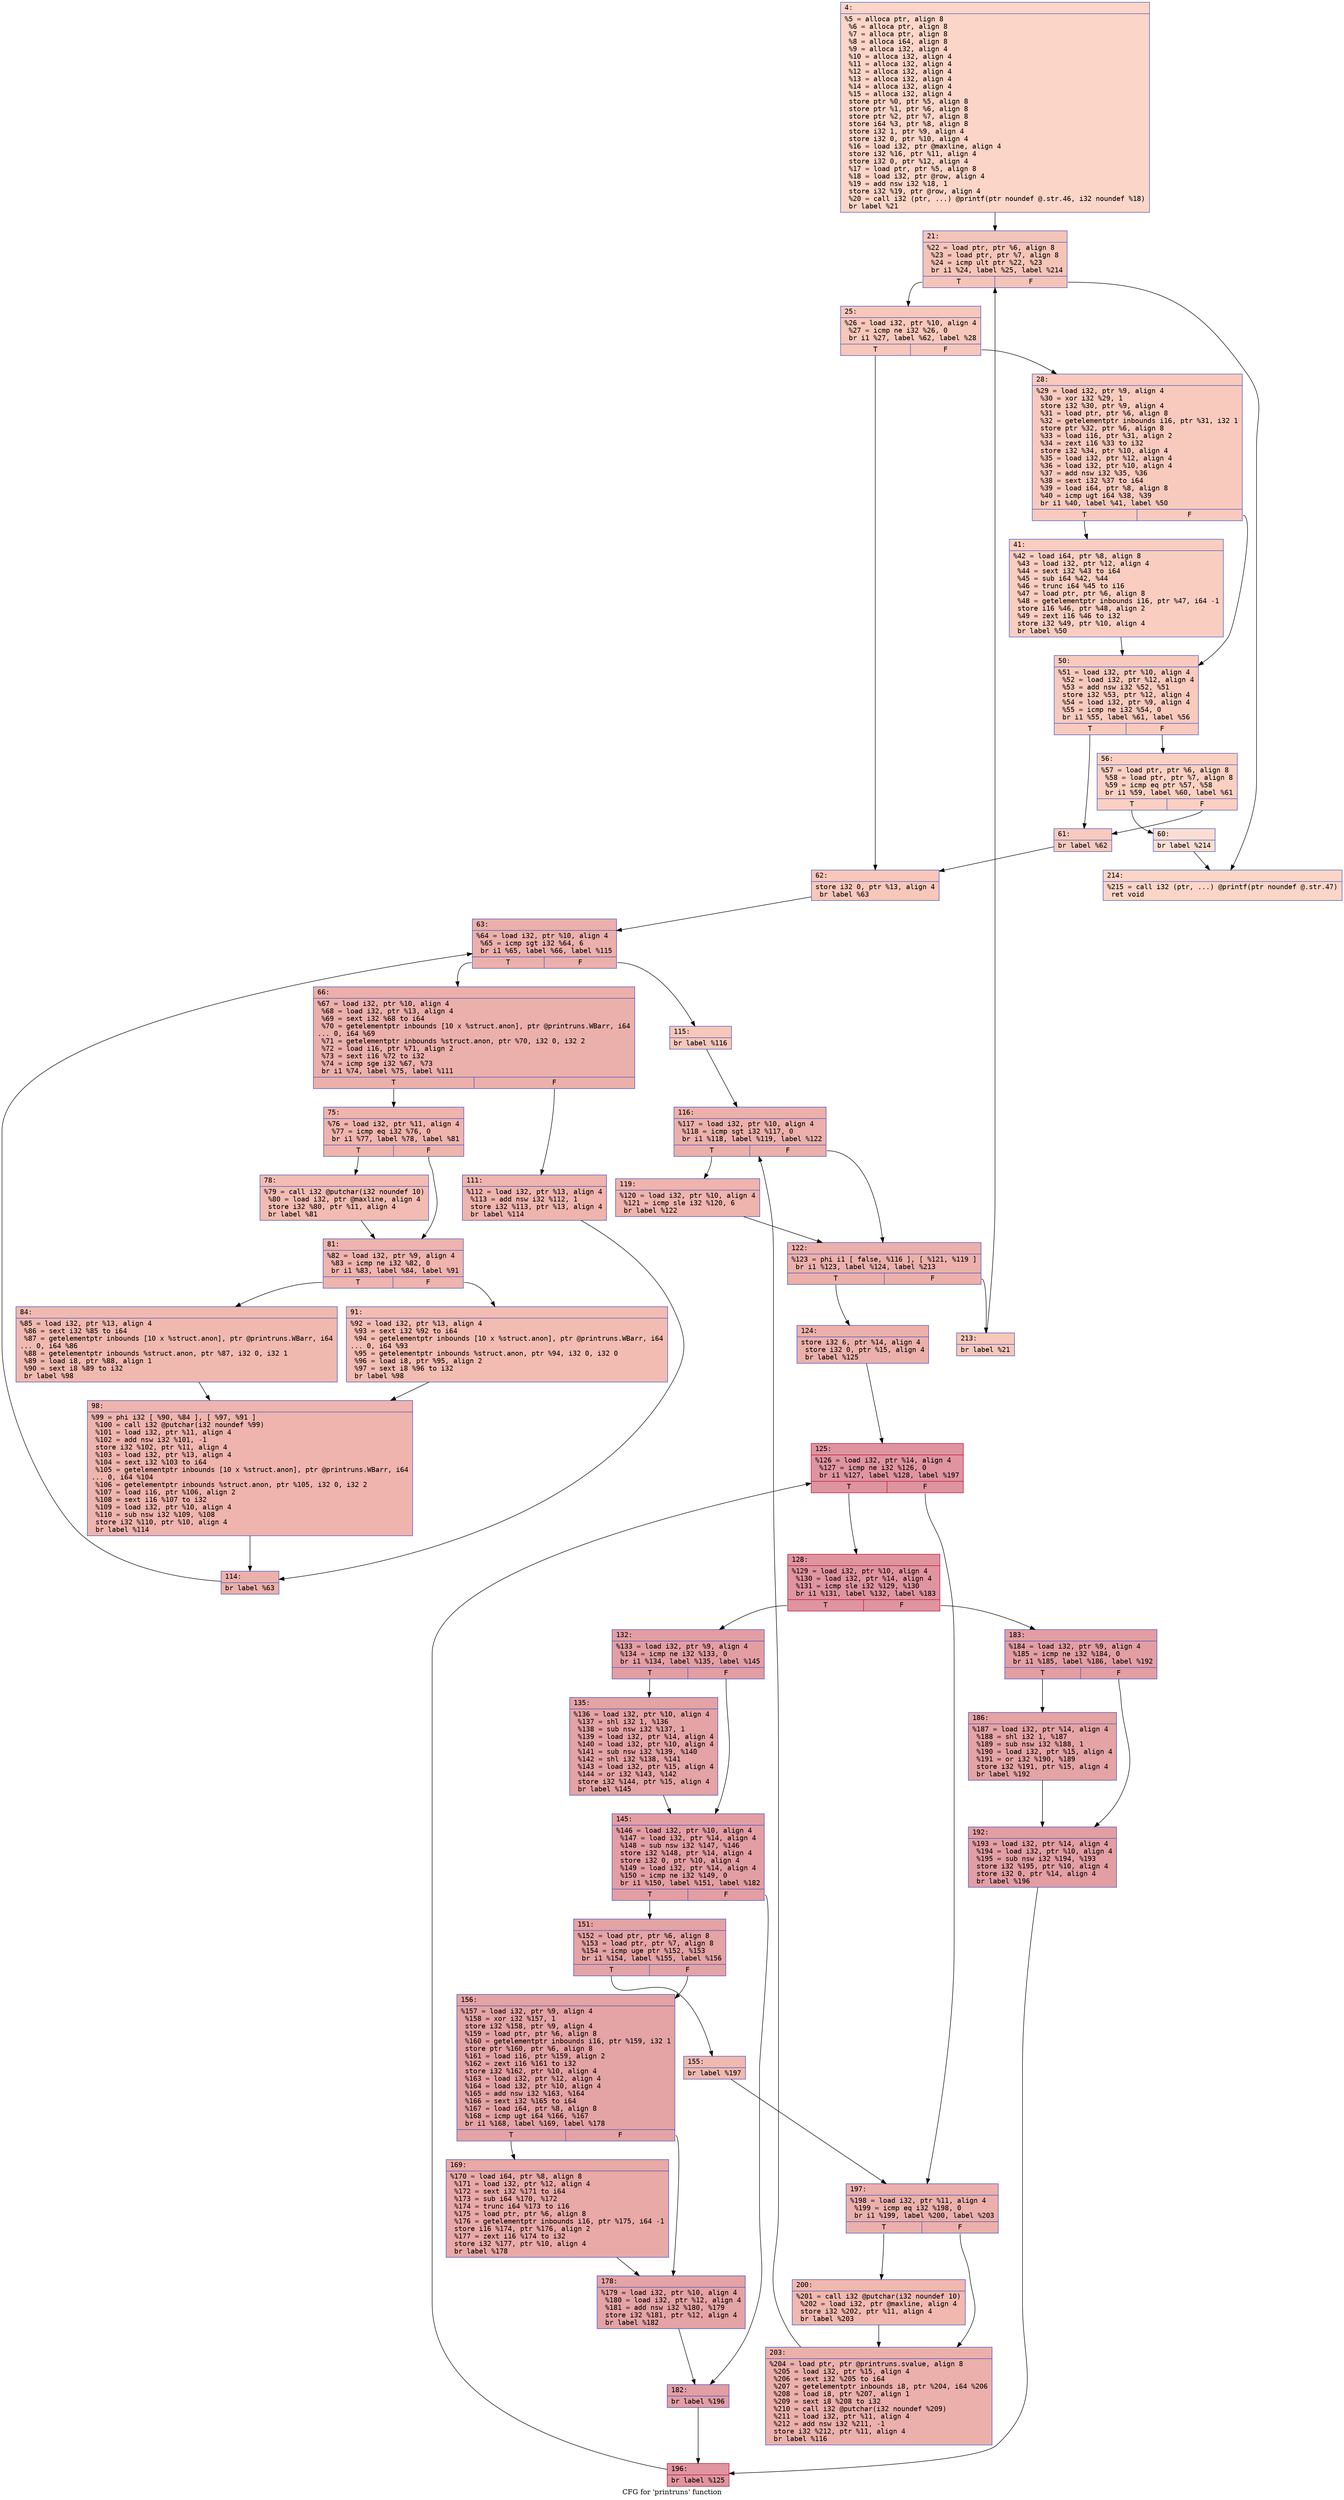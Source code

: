 digraph "CFG for 'printruns' function" {
	label="CFG for 'printruns' function";

	Node0x600000e26bc0 [shape=record,color="#3d50c3ff", style=filled, fillcolor="#f5a08170" fontname="Courier",label="{4:\l|  %5 = alloca ptr, align 8\l  %6 = alloca ptr, align 8\l  %7 = alloca ptr, align 8\l  %8 = alloca i64, align 8\l  %9 = alloca i32, align 4\l  %10 = alloca i32, align 4\l  %11 = alloca i32, align 4\l  %12 = alloca i32, align 4\l  %13 = alloca i32, align 4\l  %14 = alloca i32, align 4\l  %15 = alloca i32, align 4\l  store ptr %0, ptr %5, align 8\l  store ptr %1, ptr %6, align 8\l  store ptr %2, ptr %7, align 8\l  store i64 %3, ptr %8, align 8\l  store i32 1, ptr %9, align 4\l  store i32 0, ptr %10, align 4\l  %16 = load i32, ptr @maxline, align 4\l  store i32 %16, ptr %11, align 4\l  store i32 0, ptr %12, align 4\l  %17 = load ptr, ptr %5, align 8\l  %18 = load i32, ptr @row, align 4\l  %19 = add nsw i32 %18, 1\l  store i32 %19, ptr @row, align 4\l  %20 = call i32 (ptr, ...) @printf(ptr noundef @.str.46, i32 noundef %18)\l  br label %21\l}"];
	Node0x600000e26bc0 -> Node0x600000e26c10[tooltip="4 -> 21\nProbability 100.00%" ];
	Node0x600000e26c10 [shape=record,color="#3d50c3ff", style=filled, fillcolor="#e97a5f70" fontname="Courier",label="{21:\l|  %22 = load ptr, ptr %6, align 8\l  %23 = load ptr, ptr %7, align 8\l  %24 = icmp ult ptr %22, %23\l  br i1 %24, label %25, label %214\l|{<s0>T|<s1>F}}"];
	Node0x600000e26c10:s0 -> Node0x600000e26c60[tooltip="21 -> 25\nProbability 96.88%" ];
	Node0x600000e26c10:s1 -> Node0x600000e27980[tooltip="21 -> 214\nProbability 3.12%" ];
	Node0x600000e26c60 [shape=record,color="#3d50c3ff", style=filled, fillcolor="#ec7f6370" fontname="Courier",label="{25:\l|  %26 = load i32, ptr %10, align 4\l  %27 = icmp ne i32 %26, 0\l  br i1 %27, label %62, label %28\l|{<s0>T|<s1>F}}"];
	Node0x600000e26c60:s0 -> Node0x600000e26e90[tooltip="25 -> 62\nProbability 62.50%" ];
	Node0x600000e26c60:s1 -> Node0x600000e26cb0[tooltip="25 -> 28\nProbability 37.50%" ];
	Node0x600000e26cb0 [shape=record,color="#3d50c3ff", style=filled, fillcolor="#ef886b70" fontname="Courier",label="{28:\l|  %29 = load i32, ptr %9, align 4\l  %30 = xor i32 %29, 1\l  store i32 %30, ptr %9, align 4\l  %31 = load ptr, ptr %6, align 8\l  %32 = getelementptr inbounds i16, ptr %31, i32 1\l  store ptr %32, ptr %6, align 8\l  %33 = load i16, ptr %31, align 2\l  %34 = zext i16 %33 to i32\l  store i32 %34, ptr %10, align 4\l  %35 = load i32, ptr %12, align 4\l  %36 = load i32, ptr %10, align 4\l  %37 = add nsw i32 %35, %36\l  %38 = sext i32 %37 to i64\l  %39 = load i64, ptr %8, align 8\l  %40 = icmp ugt i64 %38, %39\l  br i1 %40, label %41, label %50\l|{<s0>T|<s1>F}}"];
	Node0x600000e26cb0:s0 -> Node0x600000e26d00[tooltip="28 -> 41\nProbability 50.00%" ];
	Node0x600000e26cb0:s1 -> Node0x600000e26d50[tooltip="28 -> 50\nProbability 50.00%" ];
	Node0x600000e26d00 [shape=record,color="#3d50c3ff", style=filled, fillcolor="#f2907270" fontname="Courier",label="{41:\l|  %42 = load i64, ptr %8, align 8\l  %43 = load i32, ptr %12, align 4\l  %44 = sext i32 %43 to i64\l  %45 = sub i64 %42, %44\l  %46 = trunc i64 %45 to i16\l  %47 = load ptr, ptr %6, align 8\l  %48 = getelementptr inbounds i16, ptr %47, i64 -1\l  store i16 %46, ptr %48, align 2\l  %49 = zext i16 %46 to i32\l  store i32 %49, ptr %10, align 4\l  br label %50\l}"];
	Node0x600000e26d00 -> Node0x600000e26d50[tooltip="41 -> 50\nProbability 100.00%" ];
	Node0x600000e26d50 [shape=record,color="#3d50c3ff", style=filled, fillcolor="#ef886b70" fontname="Courier",label="{50:\l|  %51 = load i32, ptr %10, align 4\l  %52 = load i32, ptr %12, align 4\l  %53 = add nsw i32 %52, %51\l  store i32 %53, ptr %12, align 4\l  %54 = load i32, ptr %9, align 4\l  %55 = icmp ne i32 %54, 0\l  br i1 %55, label %61, label %56\l|{<s0>T|<s1>F}}"];
	Node0x600000e26d50:s0 -> Node0x600000e26e40[tooltip="50 -> 61\nProbability 62.50%" ];
	Node0x600000e26d50:s1 -> Node0x600000e26da0[tooltip="50 -> 56\nProbability 37.50%" ];
	Node0x600000e26da0 [shape=record,color="#3d50c3ff", style=filled, fillcolor="#f3947570" fontname="Courier",label="{56:\l|  %57 = load ptr, ptr %6, align 8\l  %58 = load ptr, ptr %7, align 8\l  %59 = icmp eq ptr %57, %58\l  br i1 %59, label %60, label %61\l|{<s0>T|<s1>F}}"];
	Node0x600000e26da0:s0 -> Node0x600000e26df0[tooltip="56 -> 60\nProbability 3.12%" ];
	Node0x600000e26da0:s1 -> Node0x600000e26e40[tooltip="56 -> 61\nProbability 96.88%" ];
	Node0x600000e26df0 [shape=record,color="#3d50c3ff", style=filled, fillcolor="#f7b59970" fontname="Courier",label="{60:\l|  br label %214\l}"];
	Node0x600000e26df0 -> Node0x600000e27980[tooltip="60 -> 214\nProbability 100.00%" ];
	Node0x600000e26e40 [shape=record,color="#3d50c3ff", style=filled, fillcolor="#ef886b70" fontname="Courier",label="{61:\l|  br label %62\l}"];
	Node0x600000e26e40 -> Node0x600000e26e90[tooltip="61 -> 62\nProbability 100.00%" ];
	Node0x600000e26e90 [shape=record,color="#3d50c3ff", style=filled, fillcolor="#ec7f6370" fontname="Courier",label="{62:\l|  store i32 0, ptr %13, align 4\l  br label %63\l}"];
	Node0x600000e26e90 -> Node0x600000e26ee0[tooltip="62 -> 63\nProbability 100.00%" ];
	Node0x600000e26ee0 [shape=record,color="#3d50c3ff", style=filled, fillcolor="#d24b4070" fontname="Courier",label="{63:\l|  %64 = load i32, ptr %10, align 4\l  %65 = icmp sgt i32 %64, 6\l  br i1 %65, label %66, label %115\l|{<s0>T|<s1>F}}"];
	Node0x600000e26ee0:s0 -> Node0x600000e26f30[tooltip="63 -> 66\nProbability 96.88%" ];
	Node0x600000e26ee0:s1 -> Node0x600000e27200[tooltip="63 -> 115\nProbability 3.12%" ];
	Node0x600000e26f30 [shape=record,color="#3d50c3ff", style=filled, fillcolor="#d24b4070" fontname="Courier",label="{66:\l|  %67 = load i32, ptr %10, align 4\l  %68 = load i32, ptr %13, align 4\l  %69 = sext i32 %68 to i64\l  %70 = getelementptr inbounds [10 x %struct.anon], ptr @printruns.WBarr, i64\l... 0, i64 %69\l  %71 = getelementptr inbounds %struct.anon, ptr %70, i32 0, i32 2\l  %72 = load i16, ptr %71, align 2\l  %73 = sext i16 %72 to i32\l  %74 = icmp sge i32 %67, %73\l  br i1 %74, label %75, label %111\l|{<s0>T|<s1>F}}"];
	Node0x600000e26f30:s0 -> Node0x600000e26f80[tooltip="66 -> 75\nProbability 50.00%" ];
	Node0x600000e26f30:s1 -> Node0x600000e27160[tooltip="66 -> 111\nProbability 50.00%" ];
	Node0x600000e26f80 [shape=record,color="#3d50c3ff", style=filled, fillcolor="#d8564670" fontname="Courier",label="{75:\l|  %76 = load i32, ptr %11, align 4\l  %77 = icmp eq i32 %76, 0\l  br i1 %77, label %78, label %81\l|{<s0>T|<s1>F}}"];
	Node0x600000e26f80:s0 -> Node0x600000e26fd0[tooltip="75 -> 78\nProbability 37.50%" ];
	Node0x600000e26f80:s1 -> Node0x600000e27020[tooltip="75 -> 81\nProbability 62.50%" ];
	Node0x600000e26fd0 [shape=record,color="#3d50c3ff", style=filled, fillcolor="#e1675170" fontname="Courier",label="{78:\l|  %79 = call i32 @putchar(i32 noundef 10)\l  %80 = load i32, ptr @maxline, align 4\l  store i32 %80, ptr %11, align 4\l  br label %81\l}"];
	Node0x600000e26fd0 -> Node0x600000e27020[tooltip="78 -> 81\nProbability 100.00%" ];
	Node0x600000e27020 [shape=record,color="#3d50c3ff", style=filled, fillcolor="#d8564670" fontname="Courier",label="{81:\l|  %82 = load i32, ptr %9, align 4\l  %83 = icmp ne i32 %82, 0\l  br i1 %83, label %84, label %91\l|{<s0>T|<s1>F}}"];
	Node0x600000e27020:s0 -> Node0x600000e27070[tooltip="81 -> 84\nProbability 62.50%" ];
	Node0x600000e27020:s1 -> Node0x600000e270c0[tooltip="81 -> 91\nProbability 37.50%" ];
	Node0x600000e27070 [shape=record,color="#3d50c3ff", style=filled, fillcolor="#de614d70" fontname="Courier",label="{84:\l|  %85 = load i32, ptr %13, align 4\l  %86 = sext i32 %85 to i64\l  %87 = getelementptr inbounds [10 x %struct.anon], ptr @printruns.WBarr, i64\l... 0, i64 %86\l  %88 = getelementptr inbounds %struct.anon, ptr %87, i32 0, i32 1\l  %89 = load i8, ptr %88, align 1\l  %90 = sext i8 %89 to i32\l  br label %98\l}"];
	Node0x600000e27070 -> Node0x600000e27110[tooltip="84 -> 98\nProbability 100.00%" ];
	Node0x600000e270c0 [shape=record,color="#3d50c3ff", style=filled, fillcolor="#e1675170" fontname="Courier",label="{91:\l|  %92 = load i32, ptr %13, align 4\l  %93 = sext i32 %92 to i64\l  %94 = getelementptr inbounds [10 x %struct.anon], ptr @printruns.WBarr, i64\l... 0, i64 %93\l  %95 = getelementptr inbounds %struct.anon, ptr %94, i32 0, i32 0\l  %96 = load i8, ptr %95, align 2\l  %97 = sext i8 %96 to i32\l  br label %98\l}"];
	Node0x600000e270c0 -> Node0x600000e27110[tooltip="91 -> 98\nProbability 100.00%" ];
	Node0x600000e27110 [shape=record,color="#3d50c3ff", style=filled, fillcolor="#d8564670" fontname="Courier",label="{98:\l|  %99 = phi i32 [ %90, %84 ], [ %97, %91 ]\l  %100 = call i32 @putchar(i32 noundef %99)\l  %101 = load i32, ptr %11, align 4\l  %102 = add nsw i32 %101, -1\l  store i32 %102, ptr %11, align 4\l  %103 = load i32, ptr %13, align 4\l  %104 = sext i32 %103 to i64\l  %105 = getelementptr inbounds [10 x %struct.anon], ptr @printruns.WBarr, i64\l... 0, i64 %104\l  %106 = getelementptr inbounds %struct.anon, ptr %105, i32 0, i32 2\l  %107 = load i16, ptr %106, align 2\l  %108 = sext i16 %107 to i32\l  %109 = load i32, ptr %10, align 4\l  %110 = sub nsw i32 %109, %108\l  store i32 %110, ptr %10, align 4\l  br label %114\l}"];
	Node0x600000e27110 -> Node0x600000e271b0[tooltip="98 -> 114\nProbability 100.00%" ];
	Node0x600000e27160 [shape=record,color="#3d50c3ff", style=filled, fillcolor="#d8564670" fontname="Courier",label="{111:\l|  %112 = load i32, ptr %13, align 4\l  %113 = add nsw i32 %112, 1\l  store i32 %113, ptr %13, align 4\l  br label %114\l}"];
	Node0x600000e27160 -> Node0x600000e271b0[tooltip="111 -> 114\nProbability 100.00%" ];
	Node0x600000e271b0 [shape=record,color="#3d50c3ff", style=filled, fillcolor="#d24b4070" fontname="Courier",label="{114:\l|  br label %63\l}"];
	Node0x600000e271b0 -> Node0x600000e26ee0[tooltip="114 -> 63\nProbability 100.00%" ];
	Node0x600000e27200 [shape=record,color="#3d50c3ff", style=filled, fillcolor="#ec7f6370" fontname="Courier",label="{115:\l|  br label %116\l}"];
	Node0x600000e27200 -> Node0x600000e27250[tooltip="115 -> 116\nProbability 100.00%" ];
	Node0x600000e27250 [shape=record,color="#3d50c3ff", style=filled, fillcolor="#d24b4070" fontname="Courier",label="{116:\l|  %117 = load i32, ptr %10, align 4\l  %118 = icmp sgt i32 %117, 0\l  br i1 %118, label %119, label %122\l|{<s0>T|<s1>F}}"];
	Node0x600000e27250:s0 -> Node0x600000e272a0[tooltip="116 -> 119\nProbability 62.50%" ];
	Node0x600000e27250:s1 -> Node0x600000e272f0[tooltip="116 -> 122\nProbability 37.50%" ];
	Node0x600000e272a0 [shape=record,color="#3d50c3ff", style=filled, fillcolor="#d8564670" fontname="Courier",label="{119:\l|  %120 = load i32, ptr %10, align 4\l  %121 = icmp sle i32 %120, 6\l  br label %122\l}"];
	Node0x600000e272a0 -> Node0x600000e272f0[tooltip="119 -> 122\nProbability 100.00%" ];
	Node0x600000e272f0 [shape=record,color="#3d50c3ff", style=filled, fillcolor="#d24b4070" fontname="Courier",label="{122:\l|  %123 = phi i1 [ false, %116 ], [ %121, %119 ]\l  br i1 %123, label %124, label %213\l|{<s0>T|<s1>F}}"];
	Node0x600000e272f0:s0 -> Node0x600000e27340[tooltip="122 -> 124\nProbability 96.88%" ];
	Node0x600000e272f0:s1 -> Node0x600000e27930[tooltip="122 -> 213\nProbability 3.12%" ];
	Node0x600000e27340 [shape=record,color="#3d50c3ff", style=filled, fillcolor="#d24b4070" fontname="Courier",label="{124:\l|  store i32 6, ptr %14, align 4\l  store i32 0, ptr %15, align 4\l  br label %125\l}"];
	Node0x600000e27340 -> Node0x600000e27390[tooltip="124 -> 125\nProbability 100.00%" ];
	Node0x600000e27390 [shape=record,color="#b70d28ff", style=filled, fillcolor="#b70d2870" fontname="Courier",label="{125:\l|  %126 = load i32, ptr %14, align 4\l  %127 = icmp ne i32 %126, 0\l  br i1 %127, label %128, label %197\l|{<s0>T|<s1>F}}"];
	Node0x600000e27390:s0 -> Node0x600000e273e0[tooltip="125 -> 128\nProbability 96.88%" ];
	Node0x600000e27390:s1 -> Node0x600000e27840[tooltip="125 -> 197\nProbability 3.12%" ];
	Node0x600000e273e0 [shape=record,color="#b70d28ff", style=filled, fillcolor="#b70d2870" fontname="Courier",label="{128:\l|  %129 = load i32, ptr %10, align 4\l  %130 = load i32, ptr %14, align 4\l  %131 = icmp sle i32 %129, %130\l  br i1 %131, label %132, label %183\l|{<s0>T|<s1>F}}"];
	Node0x600000e273e0:s0 -> Node0x600000e27430[tooltip="128 -> 132\nProbability 50.00%" ];
	Node0x600000e273e0:s1 -> Node0x600000e27700[tooltip="128 -> 183\nProbability 50.00%" ];
	Node0x600000e27430 [shape=record,color="#3d50c3ff", style=filled, fillcolor="#be242e70" fontname="Courier",label="{132:\l|  %133 = load i32, ptr %9, align 4\l  %134 = icmp ne i32 %133, 0\l  br i1 %134, label %135, label %145\l|{<s0>T|<s1>F}}"];
	Node0x600000e27430:s0 -> Node0x600000e27480[tooltip="132 -> 135\nProbability 62.50%" ];
	Node0x600000e27430:s1 -> Node0x600000e274d0[tooltip="132 -> 145\nProbability 37.50%" ];
	Node0x600000e27480 [shape=record,color="#3d50c3ff", style=filled, fillcolor="#c32e3170" fontname="Courier",label="{135:\l|  %136 = load i32, ptr %10, align 4\l  %137 = shl i32 1, %136\l  %138 = sub nsw i32 %137, 1\l  %139 = load i32, ptr %14, align 4\l  %140 = load i32, ptr %10, align 4\l  %141 = sub nsw i32 %139, %140\l  %142 = shl i32 %138, %141\l  %143 = load i32, ptr %15, align 4\l  %144 = or i32 %143, %142\l  store i32 %144, ptr %15, align 4\l  br label %145\l}"];
	Node0x600000e27480 -> Node0x600000e274d0[tooltip="135 -> 145\nProbability 100.00%" ];
	Node0x600000e274d0 [shape=record,color="#3d50c3ff", style=filled, fillcolor="#be242e70" fontname="Courier",label="{145:\l|  %146 = load i32, ptr %10, align 4\l  %147 = load i32, ptr %14, align 4\l  %148 = sub nsw i32 %147, %146\l  store i32 %148, ptr %14, align 4\l  store i32 0, ptr %10, align 4\l  %149 = load i32, ptr %14, align 4\l  %150 = icmp ne i32 %149, 0\l  br i1 %150, label %151, label %182\l|{<s0>T|<s1>F}}"];
	Node0x600000e274d0:s0 -> Node0x600000e27520[tooltip="145 -> 151\nProbability 62.50%" ];
	Node0x600000e274d0:s1 -> Node0x600000e276b0[tooltip="145 -> 182\nProbability 37.50%" ];
	Node0x600000e27520 [shape=record,color="#3d50c3ff", style=filled, fillcolor="#c32e3170" fontname="Courier",label="{151:\l|  %152 = load ptr, ptr %6, align 8\l  %153 = load ptr, ptr %7, align 8\l  %154 = icmp uge ptr %152, %153\l  br i1 %154, label %155, label %156\l|{<s0>T|<s1>F}}"];
	Node0x600000e27520:s0 -> Node0x600000e27570[tooltip="151 -> 155\nProbability 3.12%" ];
	Node0x600000e27520:s1 -> Node0x600000e275c0[tooltip="151 -> 156\nProbability 96.88%" ];
	Node0x600000e27570 [shape=record,color="#3d50c3ff", style=filled, fillcolor="#de614d70" fontname="Courier",label="{155:\l|  br label %197\l}"];
	Node0x600000e27570 -> Node0x600000e27840[tooltip="155 -> 197\nProbability 100.00%" ];
	Node0x600000e275c0 [shape=record,color="#3d50c3ff", style=filled, fillcolor="#c32e3170" fontname="Courier",label="{156:\l|  %157 = load i32, ptr %9, align 4\l  %158 = xor i32 %157, 1\l  store i32 %158, ptr %9, align 4\l  %159 = load ptr, ptr %6, align 8\l  %160 = getelementptr inbounds i16, ptr %159, i32 1\l  store ptr %160, ptr %6, align 8\l  %161 = load i16, ptr %159, align 2\l  %162 = zext i16 %161 to i32\l  store i32 %162, ptr %10, align 4\l  %163 = load i32, ptr %12, align 4\l  %164 = load i32, ptr %10, align 4\l  %165 = add nsw i32 %163, %164\l  %166 = sext i32 %165 to i64\l  %167 = load i64, ptr %8, align 8\l  %168 = icmp ugt i64 %166, %167\l  br i1 %168, label %169, label %178\l|{<s0>T|<s1>F}}"];
	Node0x600000e275c0:s0 -> Node0x600000e27610[tooltip="156 -> 169\nProbability 50.00%" ];
	Node0x600000e275c0:s1 -> Node0x600000e27660[tooltip="156 -> 178\nProbability 50.00%" ];
	Node0x600000e27610 [shape=record,color="#3d50c3ff", style=filled, fillcolor="#ca3b3770" fontname="Courier",label="{169:\l|  %170 = load i64, ptr %8, align 8\l  %171 = load i32, ptr %12, align 4\l  %172 = sext i32 %171 to i64\l  %173 = sub i64 %170, %172\l  %174 = trunc i64 %173 to i16\l  %175 = load ptr, ptr %6, align 8\l  %176 = getelementptr inbounds i16, ptr %175, i64 -1\l  store i16 %174, ptr %176, align 2\l  %177 = zext i16 %174 to i32\l  store i32 %177, ptr %10, align 4\l  br label %178\l}"];
	Node0x600000e27610 -> Node0x600000e27660[tooltip="169 -> 178\nProbability 100.00%" ];
	Node0x600000e27660 [shape=record,color="#3d50c3ff", style=filled, fillcolor="#c32e3170" fontname="Courier",label="{178:\l|  %179 = load i32, ptr %10, align 4\l  %180 = load i32, ptr %12, align 4\l  %181 = add nsw i32 %180, %179\l  store i32 %181, ptr %12, align 4\l  br label %182\l}"];
	Node0x600000e27660 -> Node0x600000e276b0[tooltip="178 -> 182\nProbability 100.00%" ];
	Node0x600000e276b0 [shape=record,color="#3d50c3ff", style=filled, fillcolor="#be242e70" fontname="Courier",label="{182:\l|  br label %196\l}"];
	Node0x600000e276b0 -> Node0x600000e277f0[tooltip="182 -> 196\nProbability 100.00%" ];
	Node0x600000e27700 [shape=record,color="#3d50c3ff", style=filled, fillcolor="#be242e70" fontname="Courier",label="{183:\l|  %184 = load i32, ptr %9, align 4\l  %185 = icmp ne i32 %184, 0\l  br i1 %185, label %186, label %192\l|{<s0>T|<s1>F}}"];
	Node0x600000e27700:s0 -> Node0x600000e27750[tooltip="183 -> 186\nProbability 62.50%" ];
	Node0x600000e27700:s1 -> Node0x600000e277a0[tooltip="183 -> 192\nProbability 37.50%" ];
	Node0x600000e27750 [shape=record,color="#3d50c3ff", style=filled, fillcolor="#c32e3170" fontname="Courier",label="{186:\l|  %187 = load i32, ptr %14, align 4\l  %188 = shl i32 1, %187\l  %189 = sub nsw i32 %188, 1\l  %190 = load i32, ptr %15, align 4\l  %191 = or i32 %190, %189\l  store i32 %191, ptr %15, align 4\l  br label %192\l}"];
	Node0x600000e27750 -> Node0x600000e277a0[tooltip="186 -> 192\nProbability 100.00%" ];
	Node0x600000e277a0 [shape=record,color="#3d50c3ff", style=filled, fillcolor="#be242e70" fontname="Courier",label="{192:\l|  %193 = load i32, ptr %14, align 4\l  %194 = load i32, ptr %10, align 4\l  %195 = sub nsw i32 %194, %193\l  store i32 %195, ptr %10, align 4\l  store i32 0, ptr %14, align 4\l  br label %196\l}"];
	Node0x600000e277a0 -> Node0x600000e277f0[tooltip="192 -> 196\nProbability 100.00%" ];
	Node0x600000e277f0 [shape=record,color="#b70d28ff", style=filled, fillcolor="#b70d2870" fontname="Courier",label="{196:\l|  br label %125\l}"];
	Node0x600000e277f0 -> Node0x600000e27390[tooltip="196 -> 125\nProbability 100.00%" ];
	Node0x600000e27840 [shape=record,color="#3d50c3ff", style=filled, fillcolor="#d24b4070" fontname="Courier",label="{197:\l|  %198 = load i32, ptr %11, align 4\l  %199 = icmp eq i32 %198, 0\l  br i1 %199, label %200, label %203\l|{<s0>T|<s1>F}}"];
	Node0x600000e27840:s0 -> Node0x600000e27890[tooltip="197 -> 200\nProbability 37.50%" ];
	Node0x600000e27840:s1 -> Node0x600000e278e0[tooltip="197 -> 203\nProbability 62.50%" ];
	Node0x600000e27890 [shape=record,color="#3d50c3ff", style=filled, fillcolor="#dc5d4a70" fontname="Courier",label="{200:\l|  %201 = call i32 @putchar(i32 noundef 10)\l  %202 = load i32, ptr @maxline, align 4\l  store i32 %202, ptr %11, align 4\l  br label %203\l}"];
	Node0x600000e27890 -> Node0x600000e278e0[tooltip="200 -> 203\nProbability 100.00%" ];
	Node0x600000e278e0 [shape=record,color="#3d50c3ff", style=filled, fillcolor="#d24b4070" fontname="Courier",label="{203:\l|  %204 = load ptr, ptr @printruns.svalue, align 8\l  %205 = load i32, ptr %15, align 4\l  %206 = sext i32 %205 to i64\l  %207 = getelementptr inbounds i8, ptr %204, i64 %206\l  %208 = load i8, ptr %207, align 1\l  %209 = sext i8 %208 to i32\l  %210 = call i32 @putchar(i32 noundef %209)\l  %211 = load i32, ptr %11, align 4\l  %212 = add nsw i32 %211, -1\l  store i32 %212, ptr %11, align 4\l  br label %116\l}"];
	Node0x600000e278e0 -> Node0x600000e27250[tooltip="203 -> 116\nProbability 100.00%" ];
	Node0x600000e27930 [shape=record,color="#3d50c3ff", style=filled, fillcolor="#ec7f6370" fontname="Courier",label="{213:\l|  br label %21\l}"];
	Node0x600000e27930 -> Node0x600000e26c10[tooltip="213 -> 21\nProbability 100.00%" ];
	Node0x600000e27980 [shape=record,color="#3d50c3ff", style=filled, fillcolor="#f5a08170" fontname="Courier",label="{214:\l|  %215 = call i32 (ptr, ...) @printf(ptr noundef @.str.47)\l  ret void\l}"];
}
